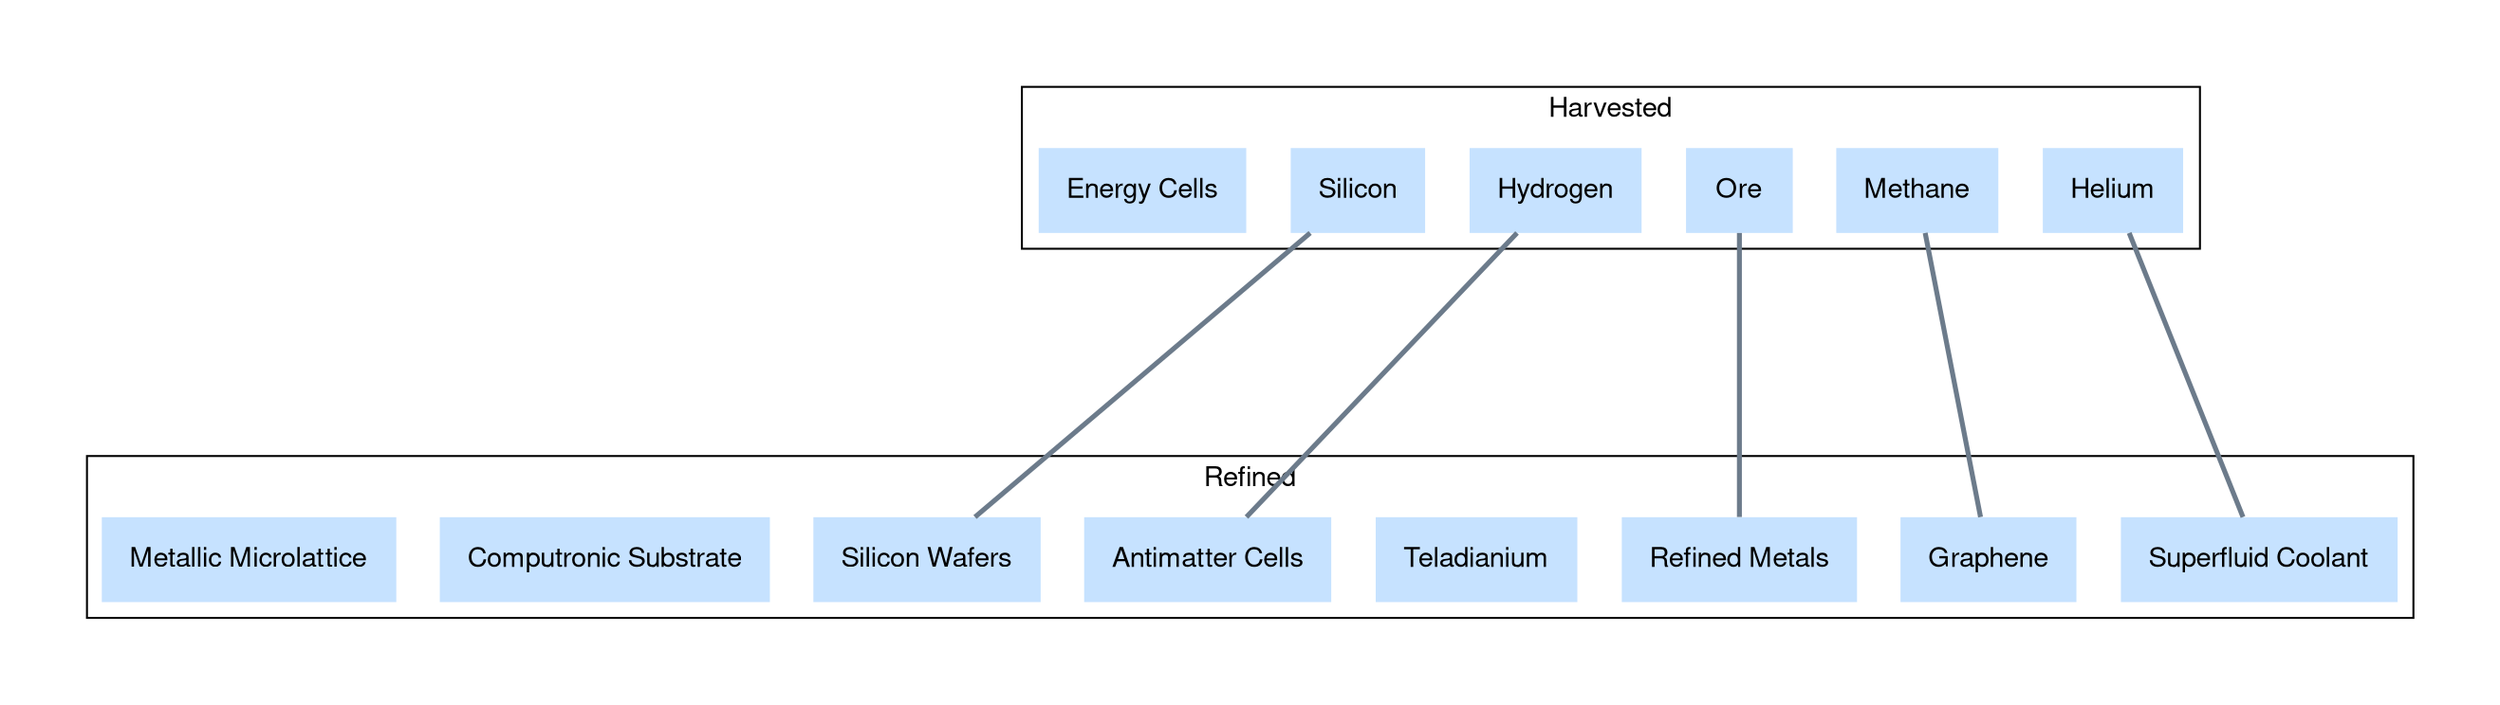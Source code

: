 graph "X4 Economy" {
	compound=true fontname="Helvetica,Arial,sans-serif"
	graph [nodesep=0.3 pad=0.5 ranksep=2]
	node [color=slategray1 fontname="Helvetica,Arial,sans-serif" margin=0.2 penwidth=0 shape=record style=filled]
	edge [fontname="Helvetica,Arial,sans-serif" penwidth=2.5]
	subgraph 0 {
		cluster=true label=Harvested
		Helium [colour=lightsteelblue2 shape=box]
		Methane [colour=lightsteelblue2 shape=box]
		Ore [colour=lightsteelblue2 shape=box]
		Hydrogen [colour=lightsteelblue2 shape=box]
		Silicon [colour=lightsteelblue2 shape=box]
		"Energy Cells" [colour=lightsteelblue2 shape=box]
	}
	subgraph 3 {
		cluster=true label=Refined
		"Superfluid Coolant" [colour=lightsteelblue2 shape=box]
		Graphene [colour=lightsteelblue2 shape=box]
		"Refined Metals" [colour=lightsteelblue2 shape=box]
		Teladianium [colour=lightsteelblue2 shape=box]
		"Antimatter Cells" [colour=lightsteelblue2 shape=box]
		"Silicon Wafers" [colour=lightsteelblue2 shape=box]
		"Computronic Substrate" [colour=lightsteelblue2 shape=box]
		"Metallic Microlattice" [colour=lightsteelblue2 shape=box]
	}
	Helium -- "Superfluid Coolant" [color=slategray4 constraint=true]
	Methane -- Graphene [color=slategray4 constraint=true]
	Ore -- "Refined Metals" [color=slategray4 constraint=true]
	Hydrogen -- "Antimatter Cells" [color=slategray4 constraint=true]
	Silicon -- "Silicon Wafers" [color=slategray4 constraint=true]
}
